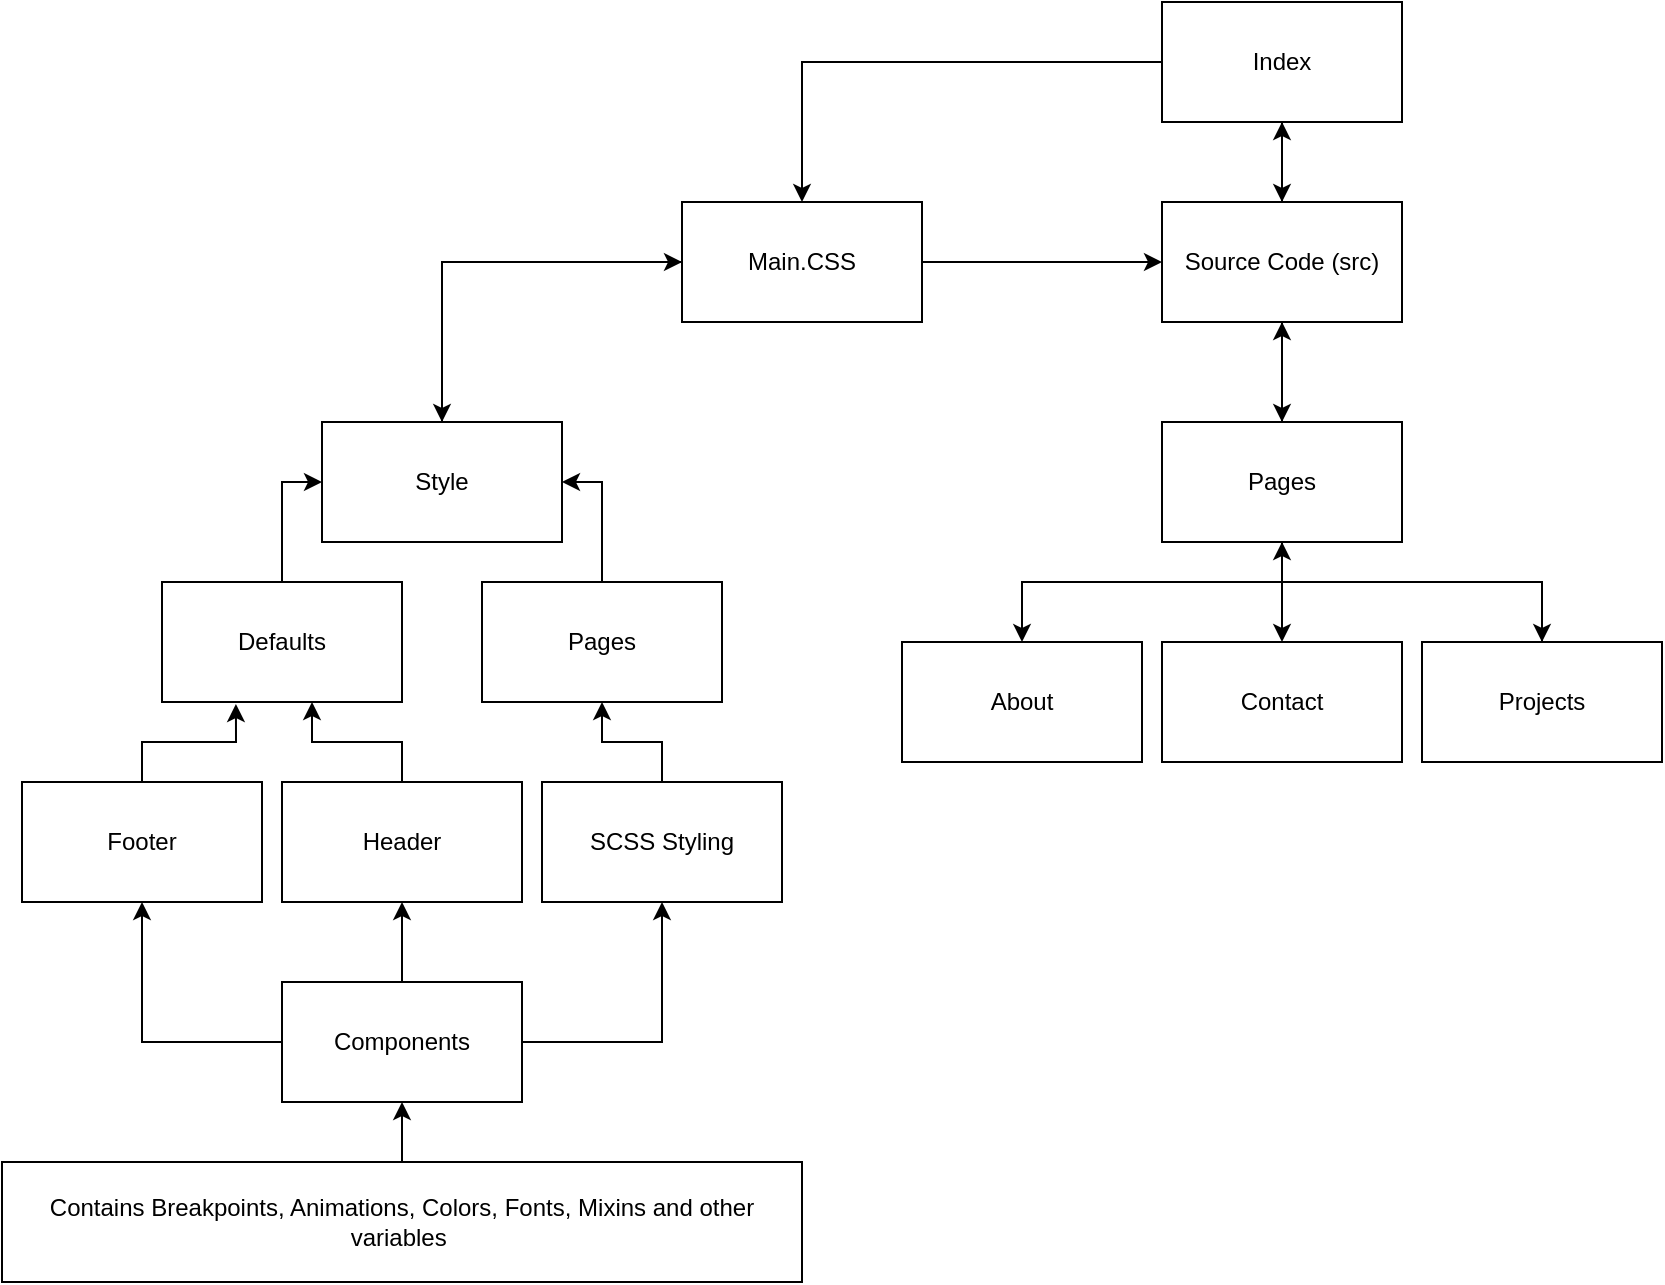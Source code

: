<mxfile version="22.0.8" type="github">
  <diagram name="Page-1" id="eXrnB0V7y9AE8dz9dOgP">
    <mxGraphModel dx="2284" dy="790" grid="1" gridSize="10" guides="1" tooltips="1" connect="1" arrows="1" fold="1" page="1" pageScale="1" pageWidth="850" pageHeight="1100" math="0" shadow="0">
      <root>
        <mxCell id="0" />
        <mxCell id="1" parent="0" />
        <mxCell id="kOEDKPycE9B6e-fwpecc-61" style="edgeStyle=orthogonalEdgeStyle;rounded=0;orthogonalLoop=1;jettySize=auto;html=1;entryX=0;entryY=0.5;entryDx=0;entryDy=0;" edge="1" parent="1" source="kOEDKPycE9B6e-fwpecc-3" target="kOEDKPycE9B6e-fwpecc-13">
          <mxGeometry relative="1" as="geometry">
            <mxPoint x="20" y="150" as="targetPoint" />
            <Array as="points">
              <mxPoint x="20" y="150" />
            </Array>
          </mxGeometry>
        </mxCell>
        <mxCell id="kOEDKPycE9B6e-fwpecc-3" value="Style" style="rounded=0;whiteSpace=wrap;html=1;" vertex="1" parent="1">
          <mxGeometry x="-40" y="230" width="120" height="60" as="geometry" />
        </mxCell>
        <mxCell id="kOEDKPycE9B6e-fwpecc-52" style="edgeStyle=orthogonalEdgeStyle;rounded=0;orthogonalLoop=1;jettySize=auto;html=1;entryX=0.5;entryY=1;entryDx=0;entryDy=0;exitX=0.5;exitY=0;exitDx=0;exitDy=0;" edge="1" parent="1" source="kOEDKPycE9B6e-fwpecc-7" target="kOEDKPycE9B6e-fwpecc-19">
          <mxGeometry relative="1" as="geometry" />
        </mxCell>
        <mxCell id="kOEDKPycE9B6e-fwpecc-53" style="edgeStyle=orthogonalEdgeStyle;rounded=0;orthogonalLoop=1;jettySize=auto;html=1;entryX=0.5;entryY=1;entryDx=0;entryDy=0;" edge="1" parent="1" source="kOEDKPycE9B6e-fwpecc-7" target="kOEDKPycE9B6e-fwpecc-48">
          <mxGeometry relative="1" as="geometry" />
        </mxCell>
        <mxCell id="kOEDKPycE9B6e-fwpecc-55" style="edgeStyle=orthogonalEdgeStyle;rounded=0;orthogonalLoop=1;jettySize=auto;html=1;entryX=0.5;entryY=1;entryDx=0;entryDy=0;" edge="1" parent="1" source="kOEDKPycE9B6e-fwpecc-7" target="kOEDKPycE9B6e-fwpecc-18">
          <mxGeometry relative="1" as="geometry" />
        </mxCell>
        <mxCell id="kOEDKPycE9B6e-fwpecc-7" value="Components" style="rounded=0;whiteSpace=wrap;html=1;" vertex="1" parent="1">
          <mxGeometry x="-60" y="510" width="120" height="60" as="geometry" />
        </mxCell>
        <mxCell id="kOEDKPycE9B6e-fwpecc-56" style="edgeStyle=orthogonalEdgeStyle;rounded=0;orthogonalLoop=1;jettySize=auto;html=1;entryX=1;entryY=0.5;entryDx=0;entryDy=0;" edge="1" parent="1" source="kOEDKPycE9B6e-fwpecc-8" target="kOEDKPycE9B6e-fwpecc-3">
          <mxGeometry relative="1" as="geometry" />
        </mxCell>
        <mxCell id="kOEDKPycE9B6e-fwpecc-8" value="Pages" style="rounded=0;whiteSpace=wrap;html=1;" vertex="1" parent="1">
          <mxGeometry x="40" y="310" width="120" height="60" as="geometry" />
        </mxCell>
        <mxCell id="kOEDKPycE9B6e-fwpecc-27" style="edgeStyle=orthogonalEdgeStyle;rounded=0;orthogonalLoop=1;jettySize=auto;html=1;entryX=0;entryY=0.5;entryDx=0;entryDy=0;" edge="1" parent="1" source="kOEDKPycE9B6e-fwpecc-9" target="kOEDKPycE9B6e-fwpecc-3">
          <mxGeometry relative="1" as="geometry" />
        </mxCell>
        <mxCell id="kOEDKPycE9B6e-fwpecc-9" value="Defaults" style="rounded=0;whiteSpace=wrap;html=1;" vertex="1" parent="1">
          <mxGeometry x="-120" y="310" width="120" height="60" as="geometry" />
        </mxCell>
        <mxCell id="kOEDKPycE9B6e-fwpecc-12" style="edgeStyle=orthogonalEdgeStyle;rounded=0;orthogonalLoop=1;jettySize=auto;html=1;" edge="1" parent="1" source="kOEDKPycE9B6e-fwpecc-11" target="kOEDKPycE9B6e-fwpecc-13">
          <mxGeometry relative="1" as="geometry">
            <mxPoint x="560" y="200" as="targetPoint" />
          </mxGeometry>
        </mxCell>
        <mxCell id="kOEDKPycE9B6e-fwpecc-86" style="edgeStyle=orthogonalEdgeStyle;rounded=0;orthogonalLoop=1;jettySize=auto;html=1;" edge="1" parent="1" source="kOEDKPycE9B6e-fwpecc-11">
          <mxGeometry relative="1" as="geometry">
            <mxPoint x="440" y="120" as="targetPoint" />
          </mxGeometry>
        </mxCell>
        <mxCell id="kOEDKPycE9B6e-fwpecc-11" value="Index" style="rounded=0;whiteSpace=wrap;html=1;" vertex="1" parent="1">
          <mxGeometry x="380" y="20" width="120" height="60" as="geometry" />
        </mxCell>
        <mxCell id="kOEDKPycE9B6e-fwpecc-62" style="edgeStyle=orthogonalEdgeStyle;rounded=0;orthogonalLoop=1;jettySize=auto;html=1;entryX=0.5;entryY=0;entryDx=0;entryDy=0;" edge="1" parent="1" source="kOEDKPycE9B6e-fwpecc-13" target="kOEDKPycE9B6e-fwpecc-3">
          <mxGeometry relative="1" as="geometry" />
        </mxCell>
        <mxCell id="kOEDKPycE9B6e-fwpecc-73" style="edgeStyle=orthogonalEdgeStyle;rounded=0;orthogonalLoop=1;jettySize=auto;html=1;entryX=0;entryY=0.5;entryDx=0;entryDy=0;" edge="1" parent="1" source="kOEDKPycE9B6e-fwpecc-13" target="kOEDKPycE9B6e-fwpecc-74">
          <mxGeometry relative="1" as="geometry">
            <mxPoint x="520" y="150" as="targetPoint" />
          </mxGeometry>
        </mxCell>
        <mxCell id="kOEDKPycE9B6e-fwpecc-13" value="Main.CSS" style="rounded=0;whiteSpace=wrap;html=1;" vertex="1" parent="1">
          <mxGeometry x="140" y="120" width="120" height="60" as="geometry" />
        </mxCell>
        <mxCell id="kOEDKPycE9B6e-fwpecc-16" style="edgeStyle=orthogonalEdgeStyle;rounded=0;orthogonalLoop=1;jettySize=auto;html=1;exitX=0.5;exitY=1;exitDx=0;exitDy=0;" edge="1" parent="1" source="kOEDKPycE9B6e-fwpecc-11" target="kOEDKPycE9B6e-fwpecc-11">
          <mxGeometry relative="1" as="geometry" />
        </mxCell>
        <mxCell id="kOEDKPycE9B6e-fwpecc-18" value="Footer" style="rounded=0;whiteSpace=wrap;html=1;" vertex="1" parent="1">
          <mxGeometry x="-190" y="410" width="120" height="60" as="geometry" />
        </mxCell>
        <mxCell id="kOEDKPycE9B6e-fwpecc-19" value="Header" style="rounded=0;whiteSpace=wrap;html=1;" vertex="1" parent="1">
          <mxGeometry x="-60" y="410" width="120" height="60" as="geometry" />
        </mxCell>
        <mxCell id="kOEDKPycE9B6e-fwpecc-23" style="edgeStyle=orthogonalEdgeStyle;rounded=0;orthogonalLoop=1;jettySize=auto;html=1;entryX=0.308;entryY=1.017;entryDx=0;entryDy=0;entryPerimeter=0;" edge="1" parent="1" source="kOEDKPycE9B6e-fwpecc-18" target="kOEDKPycE9B6e-fwpecc-9">
          <mxGeometry relative="1" as="geometry" />
        </mxCell>
        <mxCell id="kOEDKPycE9B6e-fwpecc-31" value="About" style="rounded=0;whiteSpace=wrap;html=1;" vertex="1" parent="1">
          <mxGeometry x="250" y="340" width="120" height="60" as="geometry" />
        </mxCell>
        <mxCell id="kOEDKPycE9B6e-fwpecc-83" style="edgeStyle=orthogonalEdgeStyle;rounded=0;orthogonalLoop=1;jettySize=auto;html=1;entryX=0.5;entryY=1;entryDx=0;entryDy=0;" edge="1" parent="1" source="kOEDKPycE9B6e-fwpecc-48" target="kOEDKPycE9B6e-fwpecc-8">
          <mxGeometry relative="1" as="geometry" />
        </mxCell>
        <mxCell id="kOEDKPycE9B6e-fwpecc-48" value="SCSS Styling" style="rounded=0;whiteSpace=wrap;html=1;" vertex="1" parent="1">
          <mxGeometry x="70" y="410" width="120" height="60" as="geometry" />
        </mxCell>
        <mxCell id="kOEDKPycE9B6e-fwpecc-49" style="edgeStyle=orthogonalEdgeStyle;rounded=0;orthogonalLoop=1;jettySize=auto;html=1;entryX=0.625;entryY=1;entryDx=0;entryDy=0;entryPerimeter=0;" edge="1" parent="1" source="kOEDKPycE9B6e-fwpecc-19" target="kOEDKPycE9B6e-fwpecc-9">
          <mxGeometry relative="1" as="geometry" />
        </mxCell>
        <mxCell id="kOEDKPycE9B6e-fwpecc-58" style="edgeStyle=orthogonalEdgeStyle;rounded=0;orthogonalLoop=1;jettySize=auto;html=1;" edge="1" parent="1" source="kOEDKPycE9B6e-fwpecc-57" target="kOEDKPycE9B6e-fwpecc-7">
          <mxGeometry relative="1" as="geometry" />
        </mxCell>
        <mxCell id="kOEDKPycE9B6e-fwpecc-57" value="Contains Breakpoints, Animations, Colors, Fonts, Mixins and other variables&amp;nbsp;" style="rounded=0;whiteSpace=wrap;html=1;" vertex="1" parent="1">
          <mxGeometry x="-200" y="600" width="400" height="60" as="geometry" />
        </mxCell>
        <mxCell id="kOEDKPycE9B6e-fwpecc-71" style="edgeStyle=orthogonalEdgeStyle;rounded=0;orthogonalLoop=1;jettySize=auto;html=1;entryX=0.5;entryY=0;entryDx=0;entryDy=0;" edge="1" parent="1" source="kOEDKPycE9B6e-fwpecc-64" target="kOEDKPycE9B6e-fwpecc-70">
          <mxGeometry relative="1" as="geometry">
            <Array as="points">
              <mxPoint x="440" y="310" />
              <mxPoint x="570" y="310" />
            </Array>
          </mxGeometry>
        </mxCell>
        <mxCell id="kOEDKPycE9B6e-fwpecc-72" style="edgeStyle=orthogonalEdgeStyle;rounded=0;orthogonalLoop=1;jettySize=auto;html=1;entryX=0.5;entryY=0;entryDx=0;entryDy=0;" edge="1" parent="1" source="kOEDKPycE9B6e-fwpecc-64" target="kOEDKPycE9B6e-fwpecc-69">
          <mxGeometry relative="1" as="geometry">
            <Array as="points">
              <mxPoint x="440" y="290" />
              <mxPoint x="440" y="290" />
            </Array>
          </mxGeometry>
        </mxCell>
        <mxCell id="kOEDKPycE9B6e-fwpecc-78" style="edgeStyle=orthogonalEdgeStyle;rounded=0;orthogonalLoop=1;jettySize=auto;html=1;entryX=0.5;entryY=1;entryDx=0;entryDy=0;" edge="1" parent="1" source="kOEDKPycE9B6e-fwpecc-64" target="kOEDKPycE9B6e-fwpecc-74">
          <mxGeometry relative="1" as="geometry" />
        </mxCell>
        <mxCell id="kOEDKPycE9B6e-fwpecc-79" style="edgeStyle=orthogonalEdgeStyle;rounded=0;orthogonalLoop=1;jettySize=auto;html=1;entryX=0.5;entryY=0;entryDx=0;entryDy=0;" edge="1" parent="1" source="kOEDKPycE9B6e-fwpecc-64" target="kOEDKPycE9B6e-fwpecc-31">
          <mxGeometry relative="1" as="geometry">
            <Array as="points">
              <mxPoint x="440" y="310" />
              <mxPoint x="310" y="310" />
            </Array>
          </mxGeometry>
        </mxCell>
        <mxCell id="kOEDKPycE9B6e-fwpecc-64" value="Pages" style="rounded=0;whiteSpace=wrap;html=1;" vertex="1" parent="1">
          <mxGeometry x="380" y="230" width="120" height="60" as="geometry" />
        </mxCell>
        <mxCell id="kOEDKPycE9B6e-fwpecc-69" value="Contact" style="rounded=0;whiteSpace=wrap;html=1;" vertex="1" parent="1">
          <mxGeometry x="380" y="340" width="120" height="60" as="geometry" />
        </mxCell>
        <mxCell id="kOEDKPycE9B6e-fwpecc-84" style="edgeStyle=orthogonalEdgeStyle;rounded=0;orthogonalLoop=1;jettySize=auto;html=1;entryX=0.5;entryY=1;entryDx=0;entryDy=0;" edge="1" parent="1" source="kOEDKPycE9B6e-fwpecc-70" target="kOEDKPycE9B6e-fwpecc-64">
          <mxGeometry relative="1" as="geometry">
            <Array as="points">
              <mxPoint x="570" y="310" />
              <mxPoint x="440" y="310" />
            </Array>
          </mxGeometry>
        </mxCell>
        <mxCell id="kOEDKPycE9B6e-fwpecc-70" value="Projects" style="rounded=0;whiteSpace=wrap;html=1;" vertex="1" parent="1">
          <mxGeometry x="510" y="340" width="120" height="60" as="geometry" />
        </mxCell>
        <mxCell id="kOEDKPycE9B6e-fwpecc-81" style="edgeStyle=orthogonalEdgeStyle;rounded=0;orthogonalLoop=1;jettySize=auto;html=1;entryX=0.5;entryY=1;entryDx=0;entryDy=0;" edge="1" parent="1" source="kOEDKPycE9B6e-fwpecc-74" target="kOEDKPycE9B6e-fwpecc-11">
          <mxGeometry relative="1" as="geometry" />
        </mxCell>
        <mxCell id="kOEDKPycE9B6e-fwpecc-87" style="edgeStyle=orthogonalEdgeStyle;rounded=0;orthogonalLoop=1;jettySize=auto;html=1;entryX=0.5;entryY=0;entryDx=0;entryDy=0;" edge="1" parent="1" source="kOEDKPycE9B6e-fwpecc-74" target="kOEDKPycE9B6e-fwpecc-64">
          <mxGeometry relative="1" as="geometry" />
        </mxCell>
        <mxCell id="kOEDKPycE9B6e-fwpecc-74" value="Source Code (src)" style="rounded=0;whiteSpace=wrap;html=1;" vertex="1" parent="1">
          <mxGeometry x="380" y="120" width="120" height="60" as="geometry" />
        </mxCell>
      </root>
    </mxGraphModel>
  </diagram>
</mxfile>
